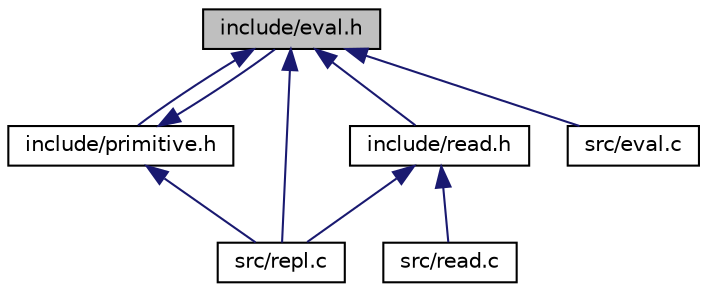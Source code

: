 digraph "include/eval.h"
{
  edge [fontname="Helvetica",fontsize="10",labelfontname="Helvetica",labelfontsize="10"];
  node [fontname="Helvetica",fontsize="10",shape=record];
  Node13 [label="include/eval.h",height=0.2,width=0.4,color="black", fillcolor="grey75", style="filled", fontcolor="black"];
  Node13 -> Node14 [dir="back",color="midnightblue",fontsize="10",style="solid"];
  Node14 [label="include/primitive.h",height=0.2,width=0.4,color="black", fillcolor="white", style="filled",URL="$primitive_8h.html",tooltip="Fonctions d&#39;implémentation des primitives. "];
  Node14 -> Node13 [dir="back",color="midnightblue",fontsize="10",style="solid"];
  Node14 -> Node15 [dir="back",color="midnightblue",fontsize="10",style="solid"];
  Node15 [label="src/repl.c",height=0.2,width=0.4,color="black", fillcolor="white", style="filled",URL="$repl_8c.html",tooltip="Boucle principale interpréteur scheme. "];
  Node13 -> Node16 [dir="back",color="midnightblue",fontsize="10",style="solid"];
  Node16 [label="include/read.h",height=0.2,width=0.4,color="black", fillcolor="white", style="filled",URL="$read_8h.html",tooltip="Read routine for SFS. "];
  Node16 -> Node17 [dir="back",color="midnightblue",fontsize="10",style="solid"];
  Node17 [label="src/read.c",height=0.2,width=0.4,color="black", fillcolor="white", style="filled",URL="$read_8c.html",tooltip="Read routine for SFS. "];
  Node16 -> Node15 [dir="back",color="midnightblue",fontsize="10",style="solid"];
  Node13 -> Node18 [dir="back",color="midnightblue",fontsize="10",style="solid"];
  Node18 [label="src/eval.c",height=0.2,width=0.4,color="black", fillcolor="white", style="filled",URL="$eval_8c.html",tooltip="Outils d&#39;évaluation pour interpréteurs et d&#39;autres utilitaires. "];
  Node13 -> Node15 [dir="back",color="midnightblue",fontsize="10",style="solid"];
}
